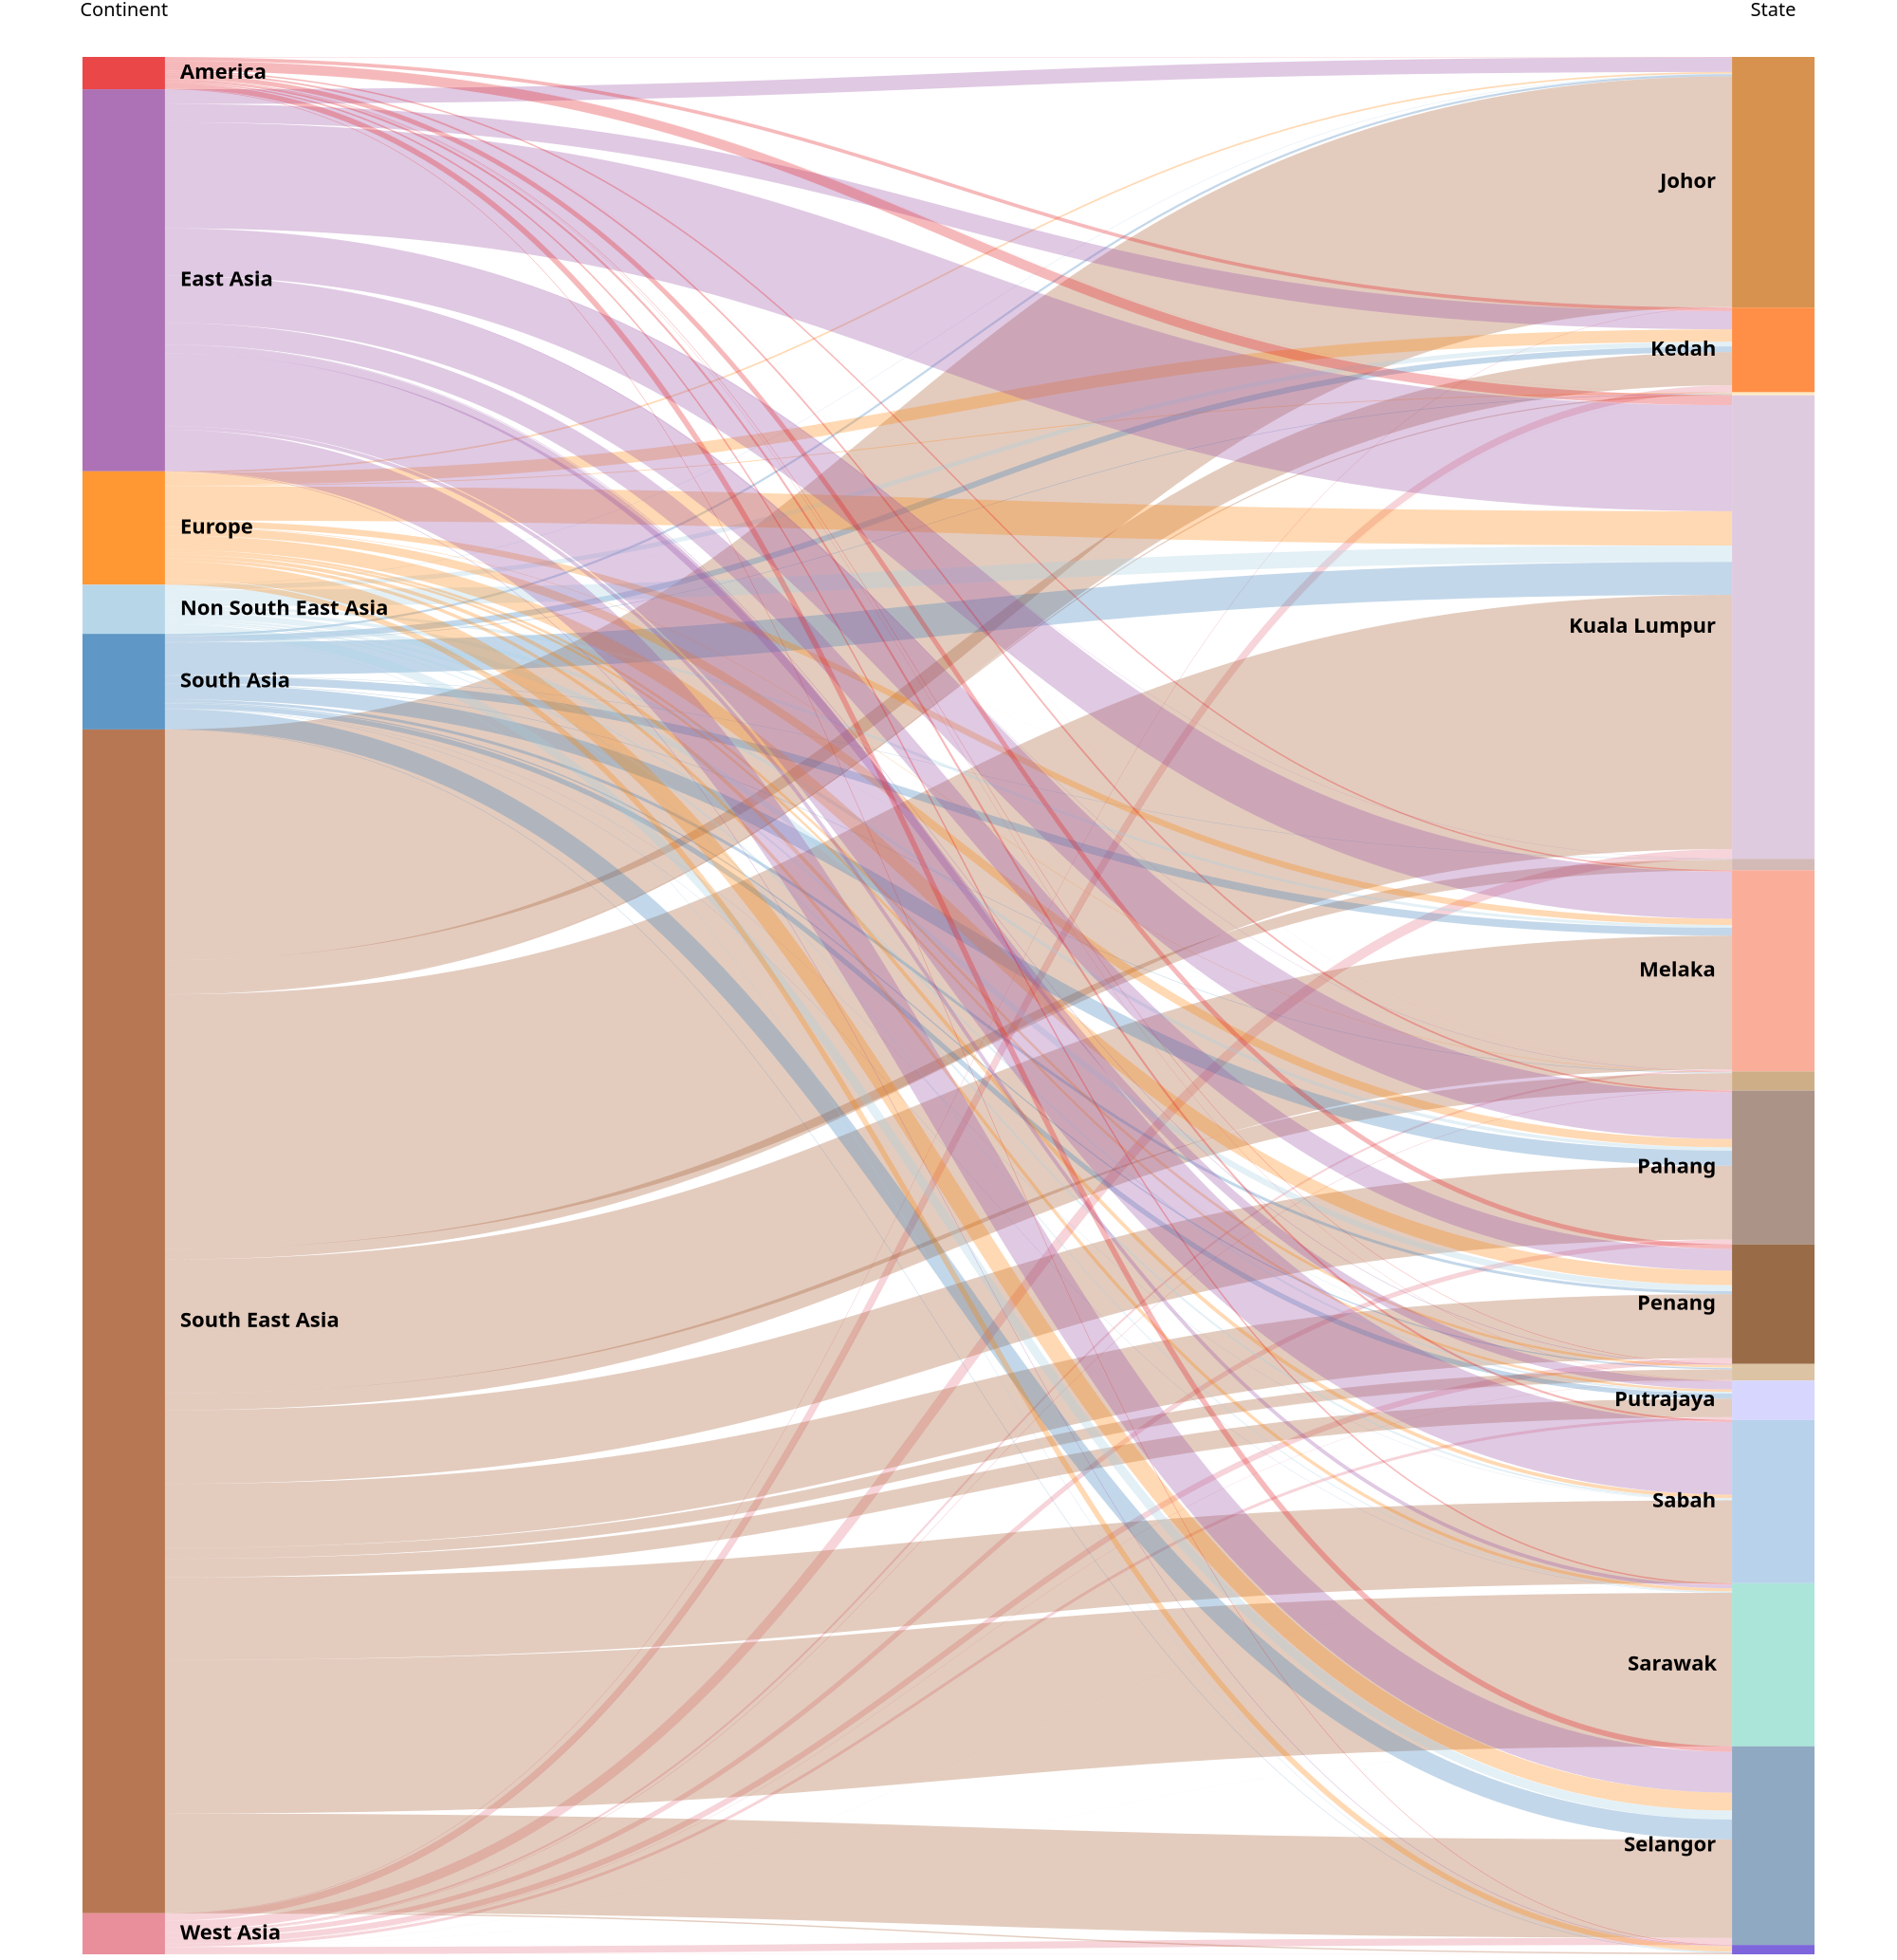 {
    "$schema": "https://vega.github.io/schema/vega/v3.0.json",
    "width": 1000,
    "height": 1000,
    "data": [
        {
            "name": "rawData",
            "values": [
                {
                    "Continent": "America",
                    "State": "Johor",
                    "Total_Arrivals": 9861
                },
                {
                    "Continent": "East Asia",
                    "State": "Johor",
                    "Total_Arrivals": 464974                    
                },
                {
                    "Continent": "Europe",
                    "State": "Johor",
                    "Total_Arrivals": 51181
                },
                {
                    "Continent": "Non South East Asia",
                    "State": "Johor",
                    "Total_Arrivals": 18310                    
                },                
                {
                    "Continent": "South Asia",
                    "State": "Johor",
                    "Total_Arrivals": 67553                    
                },
                {
                    "Continent": "South East Asia",
                    "State": "Johor",
                    "Total_Arrivals": 7275410
                },
                {
                    "Continent": "West Asia",
                    "State": "Johor",
                    "Total_Arrivals": 17890                    
                },
                {
                    "Continent": "America",
                    "State": "Kedah",
                    "Total_Arrivals": 110758
                },
                {
                    "Continent": "East Asia",
                    "State": "Kedah",
                    "Total_Arrivals": 574597                    
                },
                {
                    "Continent": "Europe",
                    "State": "Kedah",
                    "Total_Arrivals": 390134
                },
                {
                    "Continent": "Non South East Asia",
                    "State": "Kedah",
                    "Total_Arrivals": 146073                    
                },                
                {
                    "Continent": "South Asia",
                    "State": "Kedah",
                    "Total_Arrivals": 183272                    
                },
                {
                    "Continent": "South East Asia",
                    "State": "Kedah",
                    "Total_Arrivals": 1045980
                },
                {
                    "Continent": "West Asia",
                    "State": "Kedah",
                    "Total_Arrivals": 220484                    
                },
                {
                    "Continent": "America",
                    "State": "Kelantan",
                    "Total_Arrivals": 2969
                },
                {
                    "Continent": "Europe",
                    "State": "Kelantan",
                    "Total_Arrivals": 27712
                },
                {
                    "Continent": "Non South East Asia",
                    "State": "Kelantan",
                    "Total_Arrivals": 3659                    
                },                
                {
                    "Continent": "South Asia",
                    "State": "Kelantan",
                    "Total_Arrivals": 18674                    
                },
                {
                    "Continent": "South East Asia",
                    "State": "Kelantan",
                    "Total_Arrivals": 35934
                },
                {
                    "Continent": "West Asia",
                    "State": "Kelantan",
                    "Total_Arrivals": 3489                    
                },
                {
                    "Continent": "America",
                    "State": "Kuala Lumpur",
                    "Total_Arrivals": 314172
                },
                {
                    "Continent": "East Asia",
                    "State": "Kuala Lumpur",
                    "Total_Arrivals": 3342480                    
                },
                {
                    "Continent": "Europe",
                    "State": "Kuala Lumpur",
                    "Total_Arrivals": 1082939
                },
                {
                    "Continent": "Non South East Asia",
                    "State": "Kuala Lumpur",
                    "Total_Arrivals": 514170                    
                },                
                {
                    "Continent": "South Asia",
                    "State": "Kuala Lumpur",
                    "Total_Arrivals": 1038683                    
                },
                {
                    "Continent": "South East Asia",
                    "State": "Kuala Lumpur",
                    "Total_Arrivals": 8019347
                },
                {
                    "Continent": "West Asia",
                    "State": "Kuala Lumpur",
                    "Total_Arrivals": 303758                    
                },
                {
                    "Continent": "America",
                    "State": "Labuan",
                    "Total_Arrivals": 810
                },
                {
                    "Continent": "East Asia",
                    "State": "Labuan",
                    "Total_Arrivals": 8809                    
                },
                {
                    "Continent": "Europe",
                    "State": "Labuan",
                    "Total_Arrivals": 1651
                },
                {
                    "Continent": "Non South East Asia",
                    "State": "Labuan",
                    "Total_Arrivals": 602                    
                },                
                {
                    "Continent": "South Asia",
                    "State": "Labuan",
                    "Total_Arrivals": 11802                    
                },
                {
                    "Continent": "South East Asia",
                    "State": "Labuan",
                    "Total_Arrivals": 338464
                },
                {
                    "Continent": "America",
                    "State": "Melaka",
                    "Total_Arrivals": 46253
                },
                {
                    "Continent": "East Asia",
                    "State": "Melaka",
                    "Total_Arrivals": 1486596                    
                },
                {
                    "Continent": "Europe",
                    "State": "Melaka",
                    "Total_Arrivals": 192736
                },
                {
                    "Continent": "Non South East Asia",
                    "State": "Melaka",
                    "Total_Arrivals": 88026                    
                },                
                {
                    "Continent": "South Asia",
                    "State": "Melaka",
                    "Total_Arrivals": 247572                    
                },
                {
                    "Continent": "South East Asia",
                    "State": "Melaka",
                    "Total_Arrivals": 4220615
                },
                {
                    "Continent": "West Asia",
                    "State": "Melaka",
                    "Total_Arrivals": 61069                    
                },
                {
                    "Continent": "America",
                    "State": "Negeri Sembilan",
                    "Total_Arrivals": 2159
                },
                {
                    "Continent": "East Asia",
                    "State": "Negeri Sembilan",
                    "Total_Arrivals": 11891                    
                },
                {
                    "Continent": "Europe",
                    "State": "Negeri Sembilan",
                    "Total_Arrivals": 16422
                },
                {
                    "Continent": "Non South East Asia",
                    "State": "Negeri Sembilan",
                    "Total_Arrivals": 6966                    
                },                
                {
                    "Continent": "South Asia",
                    "State": "Negeri Sembilan",
                    "Total_Arrivals": 15879                    
                },
                {
                    "Continent": "South East Asia",
                    "State": "Negeri Sembilan",
                    "Total_Arrivals": 532780
                },
                {
                    "Continent": "West Asia",
                    "State": "Negeri Sembilan",
                    "Total_Arrivals": 18272                    
                },
                {
                    "Continent": "America",
                    "State": "Pahang",
                    "Total_Arrivals": 54437
                },
                {
                    "Continent": "East Asia",
                    "State": "Pahang",
                    "Total_Arrivals": 1475469                    
                },
                {
                    "Continent": "Europe",
                    "State": "Pahang",
                    "Total_Arrivals": 259049
                },
                {
                    "Continent": "Non South East Asia",
                    "State": "Pahang",
                    "Total_Arrivals": 105098                    
                },                
                {
                    "Continent": "South Asia",
                    "State": "Pahang",
                    "Total_Arrivals": 479448                    
                },
                {
                    "Continent": "South East Asia",
                    "State": "Pahang",
                    "Total_Arrivals": 2322400
                },
                {
                    "Continent": "West Asia",
                    "State": "Pahang",
                    "Total_Arrivals": 152766                    
                },
                {
                    "Continent": "America",
                    "State": "Penang",
                    "Total_Arrivals": 149665
                },
                {
                    "Continent": "East Asia",
                    "State": "Penang",
                    "Total_Arrivals": 681596                    
                },
                {
                    "Continent": "Europe",
                    "State": "Penang",
                    "Total_Arrivals": 455832
                },
                {
                    "Continent": "Non South East Asia",
                    "State": "Penang",
                    "Total_Arrivals": 190781                    
                },                
                {
                    "Continent": "South Asia",
                    "State": "Penang",
                    "Total_Arrivals": 90087                    
                },
                {
                    "Continent": "South East Asia",
                    "State": "Penang",
                    "Total_Arrivals": 2020877
                },
                {
                    "Continent": "West Asia",
                    "State": "Penang",
                    "Total_Arrivals": 183025                    
                },
                {
                    "Continent": "America",
                    "State": "Perak",
                    "Total_Arrivals": 17095
                },
                {
                    "Continent": "East Asia",
                    "State": "Perak",
                    "Total_Arrivals": 19609                    
                },
                {
                    "Continent": "Europe",
                    "State": "Perak",
                    "Total_Arrivals": 79011
                },
                {
                    "Continent": "Non South East Asia",
                    "State": "Perak",
                    "Total_Arrivals": 16635                    
                },                
                {
                    "Continent": "South Asia",
                    "State": "Perak",
                    "Total_Arrivals": 38938                    
                },
                {
                    "Continent": "South East Asia",
                    "State": "Perak",
                    "Total_Arrivals": 339536
                },
                {
                    "Continent": "West Asia",
                    "State": "Perak",
                    "Total_Arrivals": 11155                    
                },
                {
                    "Continent": "Europe",
                    "State": "Perlis",
                    "Total_Arrivals": 1560
                },
                {
                    "Continent": "Non South East Asia",
                    "State": "Perlis",
                    "Total_Arrivals": 737                    
                },                
                {
                    "Continent": "South Asia",
                    "State": "Perlis",
                    "Total_Arrivals": 1471                    
                },
                {
                    "Continent": "South East Asia",
                    "State": "Perlis",
                    "Total_Arrivals": 3623
                },
                {
                    "Continent": "West Asia",
                    "State": "Perlis",
                    "Total_Arrivals": 263                    
                },
                {
                    "Continent": "America",
                    "State": "Putrajaya",
                    "Total_Arrivals": 9025
                },
                {
                    "Continent": "East Asia",
                    "State": "Putrajaya",
                    "Total_Arrivals": 266504                    
                },
                {
                    "Continent": "Europe",
                    "State": "Putrajaya",
                    "Total_Arrivals": 72367
                },
                {
                    "Continent": "Non South East Asia",
                    "State": "Putrajaya",
                    "Total_Arrivals": 59290                    
                },                
                {
                    "Continent": "South Asia",
                    "State": "Putrajaya",
                    "Total_Arrivals": 159390                    
                },
                {
                    "Continent": "South East Asia",
                    "State": "Putrajaya",
                    "Total_Arrivals": 581654
                },
                {
                    "Continent": "West Asia",
                    "State": "Putrajaya",
                    "Total_Arrivals": 89686                    
                },
                {
                    "Continent": "America",
                    "State": "Sabah",
                    "Total_Arrivals": 64561
                },
                {
                    "Continent": "East Asia",
                    "State": "Sabah",
                    "Total_Arrivals": 2288098                    
                },
                {
                    "Continent": "Europe",
                    "State": "Sabah",
                    "Total_Arrivals": 114107
                },
                {
                    "Continent": "Non South East Asia",
                    "State": "Sabah",
                    "Total_Arrivals": 60393                    
                },                
                {
                    "Continent": "South Asia",
                    "State": "Sabah",
                    "Total_Arrivals": 6854                    
                },
                {
                    "Continent": "South East Asia",
                    "State": "Sabah",
                    "Total_Arrivals": 2610152
                },
                {
                    "Continent": "West Asia",
                    "State": "Sabah",
                    "Total_Arrivals": 2613                    
                },
                {
                    "Continent": "America",
                    "State": "Sarawak",
                    "Total_Arrivals": 46217
                },
                {
                    "Continent": "East Asia",
                    "State": "Sarawak",
                    "Total_Arrivals": 114292                    
                },
                {
                    "Continent": "Europe",
                    "State": "Sarawak",
                    "Total_Arrivals": 99423
                },
                {
                    "Continent": "Non South East Asia",
                    "State": "Sarawak",
                    "Total_Arrivals": 33531                    
                },                
                {
                    "Continent": "South Asia",
                    "State": "Sarawak",
                    "Total_Arrivals": 8969                    
                },
                {
                    "Continent": "South East Asia",
                    "State": "Sarawak",
                    "Total_Arrivals": 4837917
                },
                {
                    "Continent": "West Asia",
                    "State": "Sarawak",
                    "Total_Arrivals": 1638                    
                },
                {
                    "Continent": "America",
                    "State": "Selangor",
                    "Total_Arrivals": 173863
                },
                {
                    "Continent": "East Asia",
                    "State": "Selangor",
                    "Total_Arrivals": 1290889                    
                },
                {
                    "Continent": "Europe",
                    "State": "Selangor",
                    "Total_Arrivals": 561465
                },
                {
                    "Continent": "Non South East Asia",
                    "State": "Selangor",
                    "Total_Arrivals": 283681                    
                },                
                {
                    "Continent": "South Asia",
                    "State": "Selangor",
                    "Total_Arrivals": 631091                    
                },
                {
                    "Continent": "South East Asia",
                    "State": "Selangor",
                    "Total_Arrivals": 3101730
                },
                {
                    "Continent": "West Asia",
                    "State": "Selangor",
                    "Total_Arrivals": 222077                    
                },
                {
                    "Continent": "America",
                    "State": "Terengganu",
                    "Total_Arrivals": 18531
                },
                {
                    "Continent": "East Asia",
                    "State": "Terengganu",
                    "Total_Arrivals": 20244                    
                },
                {
                    "Continent": "Europe",
                    "State": "Terengganu",
                    "Total_Arrivals": 170830
                },
                {
                    "Continent": "Non South East Asia",
                    "State": "Terengganu",
                    "Total_Arrivals": 21748                  
                },                
                {
                    "Continent": "South Asia",
                    "State": "Terengganu",
                    "Total_Arrivals": 14585                    
                },
                {
                    "Continent": "South East Asia",
                    "State": "Terengganu",
                    "Total_Arrivals": 43269
                },
                {
                    "Continent": "West Asia",
                    "State": "Terengganu",
                    "Total_Arrivals": 5529                    
                }
            ],
            "transform": [
                {
                    "type": "formula",
                    "expr": "datum['Continent']",
                    "as": "stack1"
                },
                {
                    "type": "formula",
                    "expr": "datum.State",
                    "as": "stack2"
                },
                {
                    "type": "formula",
                    "expr": "datum.Total_Arrivals",
                    "as": "size"
                }
            ]
        },
        {
            "name": "nodes",
            "source": "rawData",
            "transform": [
                {
                    "type": "filter",
                    "expr": "!groupSelector || groupSelector.stack1 == datum.stack1 || groupSelector.stack2 == datum.stack2"
                },
                {
                    "type": "formula",
                    "expr": "datum.stack1 + datum.stack2",
                    "as": "key"
                },
                {
                    "type": "fold",
                    "fields": ["stack1", "stack2"],
                    "as": ["stack", "groupID"]
                },
                {
                    "type": "formula",
                    "expr": "datum.stack == 'stack1' ? datum.stack1 + ' ' + datum.stack2 : datum.stack2 + ' ' + datum.stack1",
                    "as": "sortField"
                },
                {
                    "type": "stack",
                    "groupby": ["stack"],
                    "sort": {"field": "sortField", "order": "descending"},
                    "field": "size"
                },
                {
                    "type": "formula",
                    "expr": "(datum.y0 + datum.y1) / 2",
                    "as": "yc"
                }
            ]
        },
        {
            "name": "groups",
            "source": "nodes",
            "transform": [
                {
                    "type": "aggregate",
                    "groupby": ["stack", "groupID"],
                    "fields": ["size"],
                    "ops": ["sum"],
                    "as": ["total"]
                },
                {
                    "type": "stack",
                    "groupby": ["stack"],
                    "sort": {"field": "groupID", "order": "descending"},
                    "field": "total"
                },
                {
                    "type": "formula",
                    "expr": "scale('y', datum.y0)",
                    "as": "scaledY0"
                },
                {
                    "type": "formula",
                    "expr": "scale('y', datum.y1)",
                    "as": "scaledY1"
                },
                {
                    "type": "formula",
                    "expr": "datum.stack == 'stack1'",
                    "as": "rightLabel"
                },
                {
                    "type": "formula",
                    "expr": "datum.total / domain('y')[1]",
                    "as": "percentage"
                }
            ]
        },
        {
            "name": "destinationNodes",
            "source": "nodes",
            "transform": [
                {
                    "type": "filter",
                    "expr": "datum.stack == 'stack2'"
                }
            ]
        },
        {
            "name": "edges",
            "source": "nodes",  
            "transform": [
                {
                    "type": "filter",
                    "expr": "datum.stack == 'stack1'"
                },
                {
                    "type": "lookup",
                    "from": "destinationNodes",
                    "key": "key",
                    "fields": ["key"],
                    "as": ["target"]
                },
                {
                    "type": "linkpath",
                    "orient": "horizontal",
                    "shape": "diagonal",
                    "sourceY": {"expr": "scale('y', datum.yc)"},
                    "sourceX": {"expr": "scale('x', 'stack1') + bandwidth('x')"},
                    "targetY": {"expr": "scale('y', datum.target.yc)"},
                    "targetX": {"expr": "scale('x', 'stack2')"}
                },
                {
                    "type": "formula",
                    "expr": "range('y')[0] - scale('y', datum.size)",
                    "as": "strokeWidth"
                },
                {
                    "type": "formula",
                    "expr": "datum.size / domain('y')[1]",
                    "as": "percentage"
                }
            ]
        }
    ],
    "scales": [
        {
            "name": "x",
            "type": "band",
            "range": "width",
            "domain": ["stack1", "stack2"],
            "paddingOuter": 0.05,
            "paddingInner": 0.95
        },
        {
            "name": "y",
            "type": "linear",
            "range": "height",
            "domain": {"data": "nodes", "field": "y1"}
        },
        {
            "name": "color",
            "type": "ordinal",
            "range": ["#e41a1c", "#984ea3", "#ff7f00", "#a6cee3", "#377eb8", "#a65628", "#e37383",
                     "#CC7722", "#FF7518", "#FFE5B4", "#D8BFD8", "#C9A9A6", "#F89880", "#C19A6B", "#967969", "#80461B",
                     "#D2B48C", "#CBC3E3", "#CCCCFF", "#A7C7E7", "#96DED1", "#7393B3", "#5D3FD3"],
            "domain": ["America", "East Asia", "Europe", "Non South East Asia", "South Asia", "South East Asia", "West Asia",
                       "Johor", "Kedah", "Kelantan", "Kuala Lumpur", "Labuan", "Melaka", "Negeri Sembilan", "Pahang", "Penang",
                       "Perak", "Perlis", "Putrajaya", "Sabah", "Sarawak", "Selangor", "Terengganu"]
        },
        {
            "name": "stackNames",
            "type": "ordinal",
            "range": ["Continent", "State"],
            "domain": ["stack1", "stack2"]
        }
    ],
    "axes": [
        {
            "orient": "top",
            "scale": "x",
            "domain": false,
            "ticks": false,
            "labelPadding": 20,
            "encode": {
                "labels": {
                    "update": {
                        "text": {
                            "scale": "stackNames",
                            "field": "value",
                            "fontWeight": "bold",
                            "fontSize": 14
                        }
                    }
                }
            }
        },
        {
            "orient": "left",
            "scale": "y",
            "labels": false,
            "domain": false,
            "ticks": false
        }

    ],
    "marks": [
        {
            "type": "path",
            "name": "edgeMark",
            "from": {"data": "edges"},
            "clip": true,
            "encode": {
                "update": {
                    "stroke": [
                        {
                            "test": "groupSelector && groupSelector.stack == 'stack1'",
                            "scale": "color",
                            "field": "stack2"
                        },
                        {
                            "scale": "color",
                            "field": "stack1"
                        }
                    ],
                    "strokeWidth": {"field": "strokeWidth"},
                    "path": {"field": "path"},
                    "strokeOpacity": {
                        "signal": "!groupSelector && (groupHover.stack1 == datum.stack1 || groupHover.stack2 == datum.stack2) ? 0.9 : 0.3"
                    },
                    "zindex": {
                        "signal": "!groupSelector && (groupHover.stack1 == datum.stack1 || groupHover.stack2 == datum.stack2) ? 1 : 0"
                    },
                    "tooltip": {
                        "signal": "{\"Tourist from the Continent of\": datum.stack1, \"State\": datum.stack2, \"Total Arrivals\": format(datum.size, ',.0f')}"
                    }
                },
                "hover": {
                    "strokeOpacity": {
                        "value": 1
                    }
                }
            }
        },
        {
            "type": "rect",
            "name": "groupMark",
            "from": {"data": "groups"},
            "encode": {
                "enter": {
                    "fill": {"scale": "color", "field": "groupID"},
                    "width": {"scale": "x", "band": 1}
                },
                "update": {
                    "x": {"scale": "x", "field": "stack"},
                    "y": {"field": "scaledY0"},
                    "y2": {"field": "scaledY1"},
                    "fillOpacity": {"value": 0.8},
                    "tooltip": {
                        "signal": "datum.groupID + ' has ' + format(datum.total, ',.0f') + ' total tourist arrivals.'"
                    }
                },
                "hover": {"fillOpacity": {"value": 1}}
            } 
        },
        {
            "type": "text",
            "from": {"data": "groups"},
            "interactive": false,
            "encode": {
                "update": {
                    "x": {
                        "signal": "scale('x', datum.stack) + (datum.rightLabel ? bandwidth('x') + 8 : -8)"
                    },
                    "yc": {"signal" : "(datum.scaledY0 + datum.scaledY1) / 2"},
                    "align": {"signal": "datum.rightLabel ? 'left' : 'right'"},
                    "baseline": {"value": "middle"},
                    "fontWeight": {"value": "bold"},
                    "text": {"signal": "abs(datum.scaledY0 - datum.scaledY1) > 13 ? datum.groupID: ''"}
                }
            }
        },
        {
            "type": "group",
            "data": [
                {
                    "name": "dataForShowAll",
                    "values": [{}],
                    "transform": [{"type": "filter", "expr": "groupSelector"}]
                }
            ],
            "encode" : {
                "enter": {
                    "xc": {"signal": "width / 2"},
                    "y": {"value" : 30},
                    "width": {"value": 80},
                    "height": {"value": 30}
                }
            },
            "marks": [
                {
                    "type": "group",
                    "name": "groupReset",
                    "from": {"data": "dataForShowAll"},
                    "encode": {
                        "enter": {
                            "cornerRadius": {"value": 6},
                            "fill": {"value": "#f5f5f5"},
                            "stroke": {"value": "#c1c1c1"},
                            "strokeWidth": {"value": 2},
                            "height": {"field": {"group": "height"}},
                            "width": {"field": {"group": "width"}}
                    },
                    "update": {"opacity": {"value": 1}},
                    "hover": {"opacity": {"value": 0.7}}
                    },
                    "marks": [
                        {
                            "type": "text",
                            "interactive": false,
                            "encode": {
                                "enter": {
                                    "xc": {
                                        "field": {"group": "width"},
                                        "mult": 0.5
                                    },
                                    "yc": {
                                        "field": {"group": "height"},
                                        "mult": 0.5,
                                        "offset": 2
                                    },
                                    "align": {"value": "center"},
                                    "baseline": {"value": "middle"},
                                    "fontWeight": {"value": "bold"},
                                    "text": {"value": "Show All"}
                                }
                            }
                        }
                    ]
                }
            ]
        }
    ],
    "signals": [
        {
            "name": "groupHover",
            "value": {},
            "on": [
                {
                    "events": "@groupMark:mouseover",
                    "update": "{stack1:datum.stack == 'stack1' && datum.groupID, stack2:datum.stack == 'stack2' && datum.groupID}"
                },
                {
                    "events": "mouseout",
                    "update": "{}"
                }
            ]
        },
        {
            "name": "groupSelector",
            "value": false,
            "on": [
                {
                    "events": "@groupMark:click!",
                    "update": "{stack:datum.stack, stack1: datum.stack == 'stack1' && datum.groupID, stack2: datum.stack == 'stack2' && datum.groupID}"
                },
                {
                    "events": [
                        {
                            "type": "click",
                            "markname": "groupReset"
                        },
                        {
                            "type": "dblclick"
                        }
                    ],
                    "update": "false"
                }
            ]
        }
    ]
}